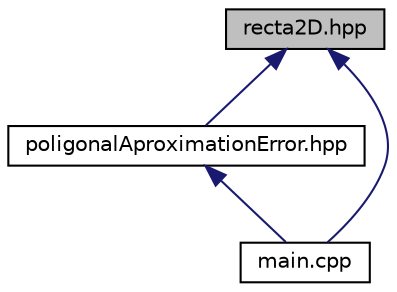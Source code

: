 digraph "recta2D.hpp"
{
  edge [fontname="Helvetica",fontsize="10",labelfontname="Helvetica",labelfontsize="10"];
  node [fontname="Helvetica",fontsize="10",shape=record];
  Node1 [label="recta2D.hpp",height=0.2,width=0.4,color="black", fillcolor="grey75", style="filled", fontcolor="black"];
  Node1 -> Node2 [dir="back",color="midnightblue",fontsize="10",style="solid",fontname="Helvetica"];
  Node2 [label="poligonalAproximationError.hpp",height=0.2,width=0.4,color="black", fillcolor="white", style="filled",URL="$poligonalAproximationError_8hpp.html",tooltip="Functions to calculate the error made by the poligonal approximation of a contour (closed curve)..."];
  Node2 -> Node3 [dir="back",color="midnightblue",fontsize="10",style="solid",fontname="Helvetica"];
  Node3 [label="main.cpp",height=0.2,width=0.4,color="black", fillcolor="white", style="filled",URL="$main_8cpp.html",tooltip="Main file that uses the implemented classes Punto2D and Recta2D. "];
  Node1 -> Node3 [dir="back",color="midnightblue",fontsize="10",style="solid",fontname="Helvetica"];
}
